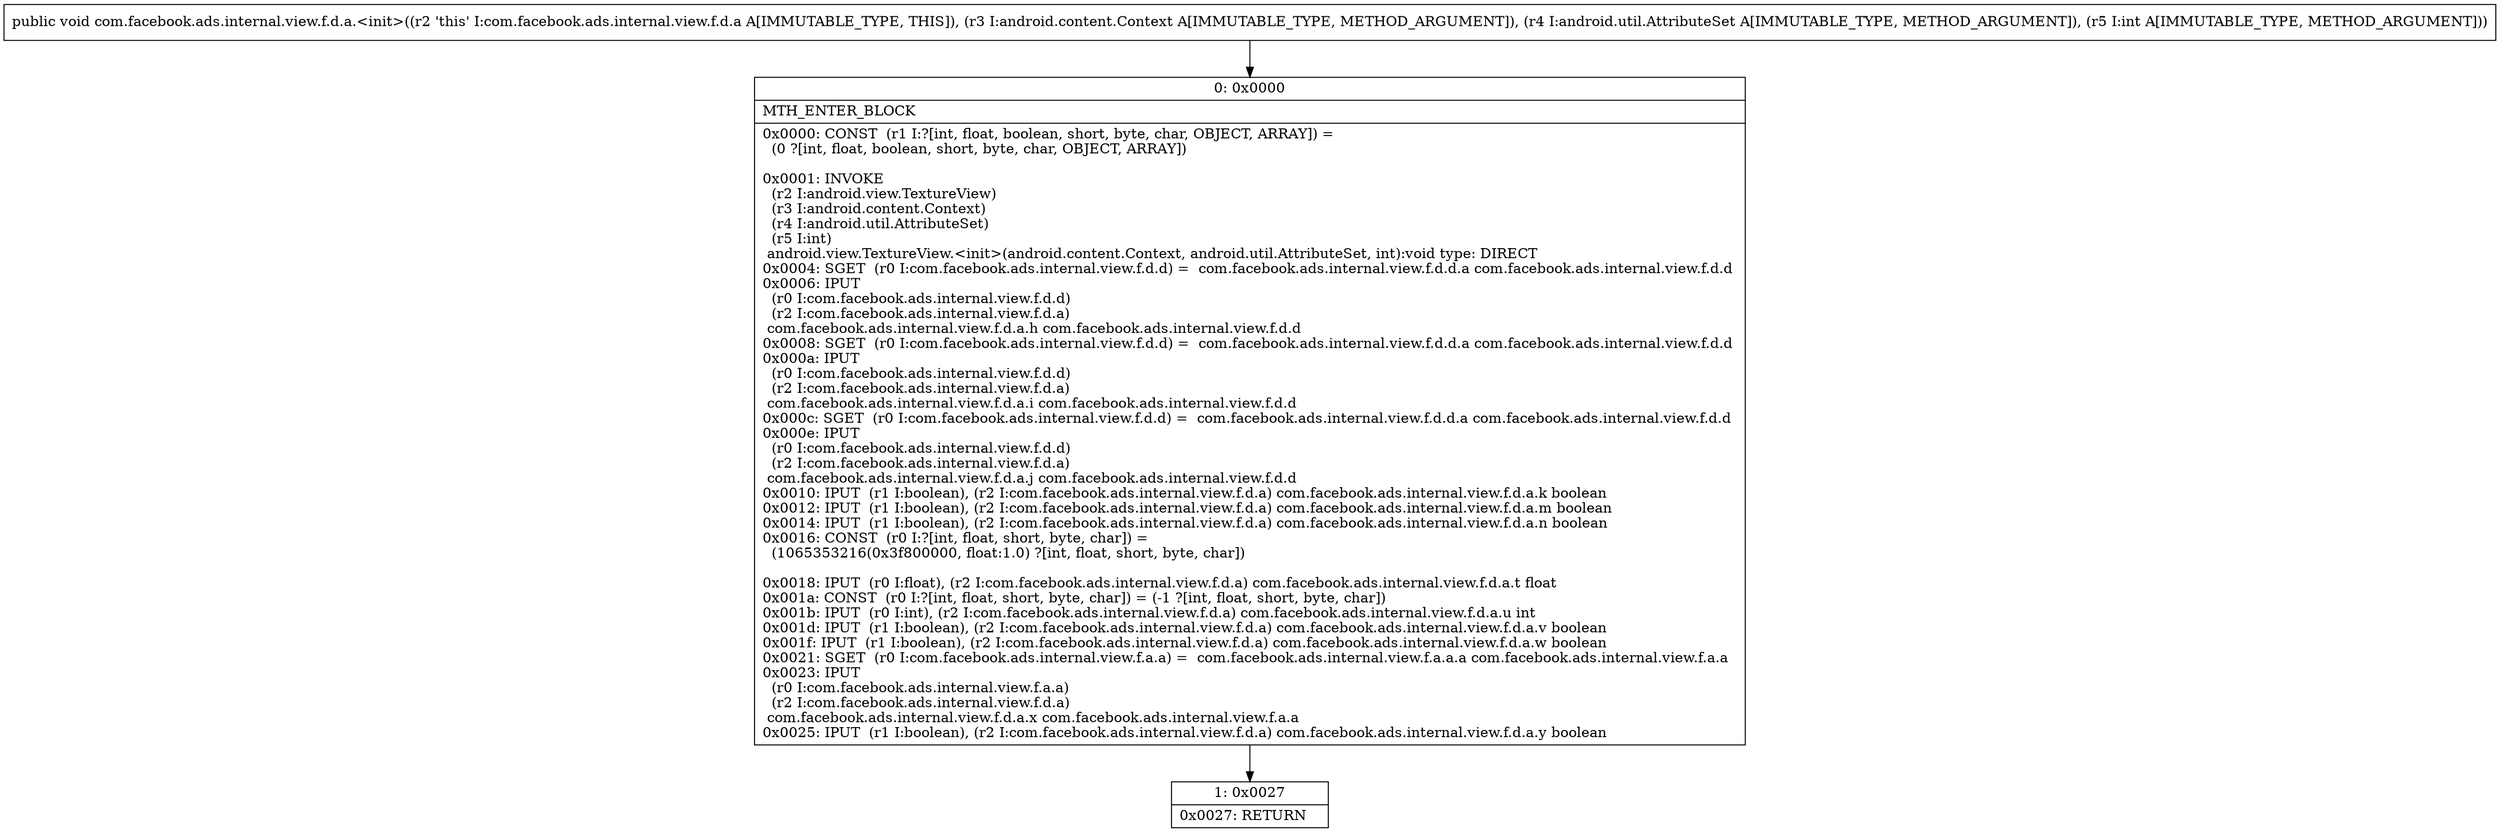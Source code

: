 digraph "CFG forcom.facebook.ads.internal.view.f.d.a.\<init\>(Landroid\/content\/Context;Landroid\/util\/AttributeSet;I)V" {
Node_0 [shape=record,label="{0\:\ 0x0000|MTH_ENTER_BLOCK\l|0x0000: CONST  (r1 I:?[int, float, boolean, short, byte, char, OBJECT, ARRAY]) = \l  (0 ?[int, float, boolean, short, byte, char, OBJECT, ARRAY])\l \l0x0001: INVOKE  \l  (r2 I:android.view.TextureView)\l  (r3 I:android.content.Context)\l  (r4 I:android.util.AttributeSet)\l  (r5 I:int)\l android.view.TextureView.\<init\>(android.content.Context, android.util.AttributeSet, int):void type: DIRECT \l0x0004: SGET  (r0 I:com.facebook.ads.internal.view.f.d.d) =  com.facebook.ads.internal.view.f.d.d.a com.facebook.ads.internal.view.f.d.d \l0x0006: IPUT  \l  (r0 I:com.facebook.ads.internal.view.f.d.d)\l  (r2 I:com.facebook.ads.internal.view.f.d.a)\l com.facebook.ads.internal.view.f.d.a.h com.facebook.ads.internal.view.f.d.d \l0x0008: SGET  (r0 I:com.facebook.ads.internal.view.f.d.d) =  com.facebook.ads.internal.view.f.d.d.a com.facebook.ads.internal.view.f.d.d \l0x000a: IPUT  \l  (r0 I:com.facebook.ads.internal.view.f.d.d)\l  (r2 I:com.facebook.ads.internal.view.f.d.a)\l com.facebook.ads.internal.view.f.d.a.i com.facebook.ads.internal.view.f.d.d \l0x000c: SGET  (r0 I:com.facebook.ads.internal.view.f.d.d) =  com.facebook.ads.internal.view.f.d.d.a com.facebook.ads.internal.view.f.d.d \l0x000e: IPUT  \l  (r0 I:com.facebook.ads.internal.view.f.d.d)\l  (r2 I:com.facebook.ads.internal.view.f.d.a)\l com.facebook.ads.internal.view.f.d.a.j com.facebook.ads.internal.view.f.d.d \l0x0010: IPUT  (r1 I:boolean), (r2 I:com.facebook.ads.internal.view.f.d.a) com.facebook.ads.internal.view.f.d.a.k boolean \l0x0012: IPUT  (r1 I:boolean), (r2 I:com.facebook.ads.internal.view.f.d.a) com.facebook.ads.internal.view.f.d.a.m boolean \l0x0014: IPUT  (r1 I:boolean), (r2 I:com.facebook.ads.internal.view.f.d.a) com.facebook.ads.internal.view.f.d.a.n boolean \l0x0016: CONST  (r0 I:?[int, float, short, byte, char]) = \l  (1065353216(0x3f800000, float:1.0) ?[int, float, short, byte, char])\l \l0x0018: IPUT  (r0 I:float), (r2 I:com.facebook.ads.internal.view.f.d.a) com.facebook.ads.internal.view.f.d.a.t float \l0x001a: CONST  (r0 I:?[int, float, short, byte, char]) = (\-1 ?[int, float, short, byte, char]) \l0x001b: IPUT  (r0 I:int), (r2 I:com.facebook.ads.internal.view.f.d.a) com.facebook.ads.internal.view.f.d.a.u int \l0x001d: IPUT  (r1 I:boolean), (r2 I:com.facebook.ads.internal.view.f.d.a) com.facebook.ads.internal.view.f.d.a.v boolean \l0x001f: IPUT  (r1 I:boolean), (r2 I:com.facebook.ads.internal.view.f.d.a) com.facebook.ads.internal.view.f.d.a.w boolean \l0x0021: SGET  (r0 I:com.facebook.ads.internal.view.f.a.a) =  com.facebook.ads.internal.view.f.a.a.a com.facebook.ads.internal.view.f.a.a \l0x0023: IPUT  \l  (r0 I:com.facebook.ads.internal.view.f.a.a)\l  (r2 I:com.facebook.ads.internal.view.f.d.a)\l com.facebook.ads.internal.view.f.d.a.x com.facebook.ads.internal.view.f.a.a \l0x0025: IPUT  (r1 I:boolean), (r2 I:com.facebook.ads.internal.view.f.d.a) com.facebook.ads.internal.view.f.d.a.y boolean \l}"];
Node_1 [shape=record,label="{1\:\ 0x0027|0x0027: RETURN   \l}"];
MethodNode[shape=record,label="{public void com.facebook.ads.internal.view.f.d.a.\<init\>((r2 'this' I:com.facebook.ads.internal.view.f.d.a A[IMMUTABLE_TYPE, THIS]), (r3 I:android.content.Context A[IMMUTABLE_TYPE, METHOD_ARGUMENT]), (r4 I:android.util.AttributeSet A[IMMUTABLE_TYPE, METHOD_ARGUMENT]), (r5 I:int A[IMMUTABLE_TYPE, METHOD_ARGUMENT])) }"];
MethodNode -> Node_0;
Node_0 -> Node_1;
}

